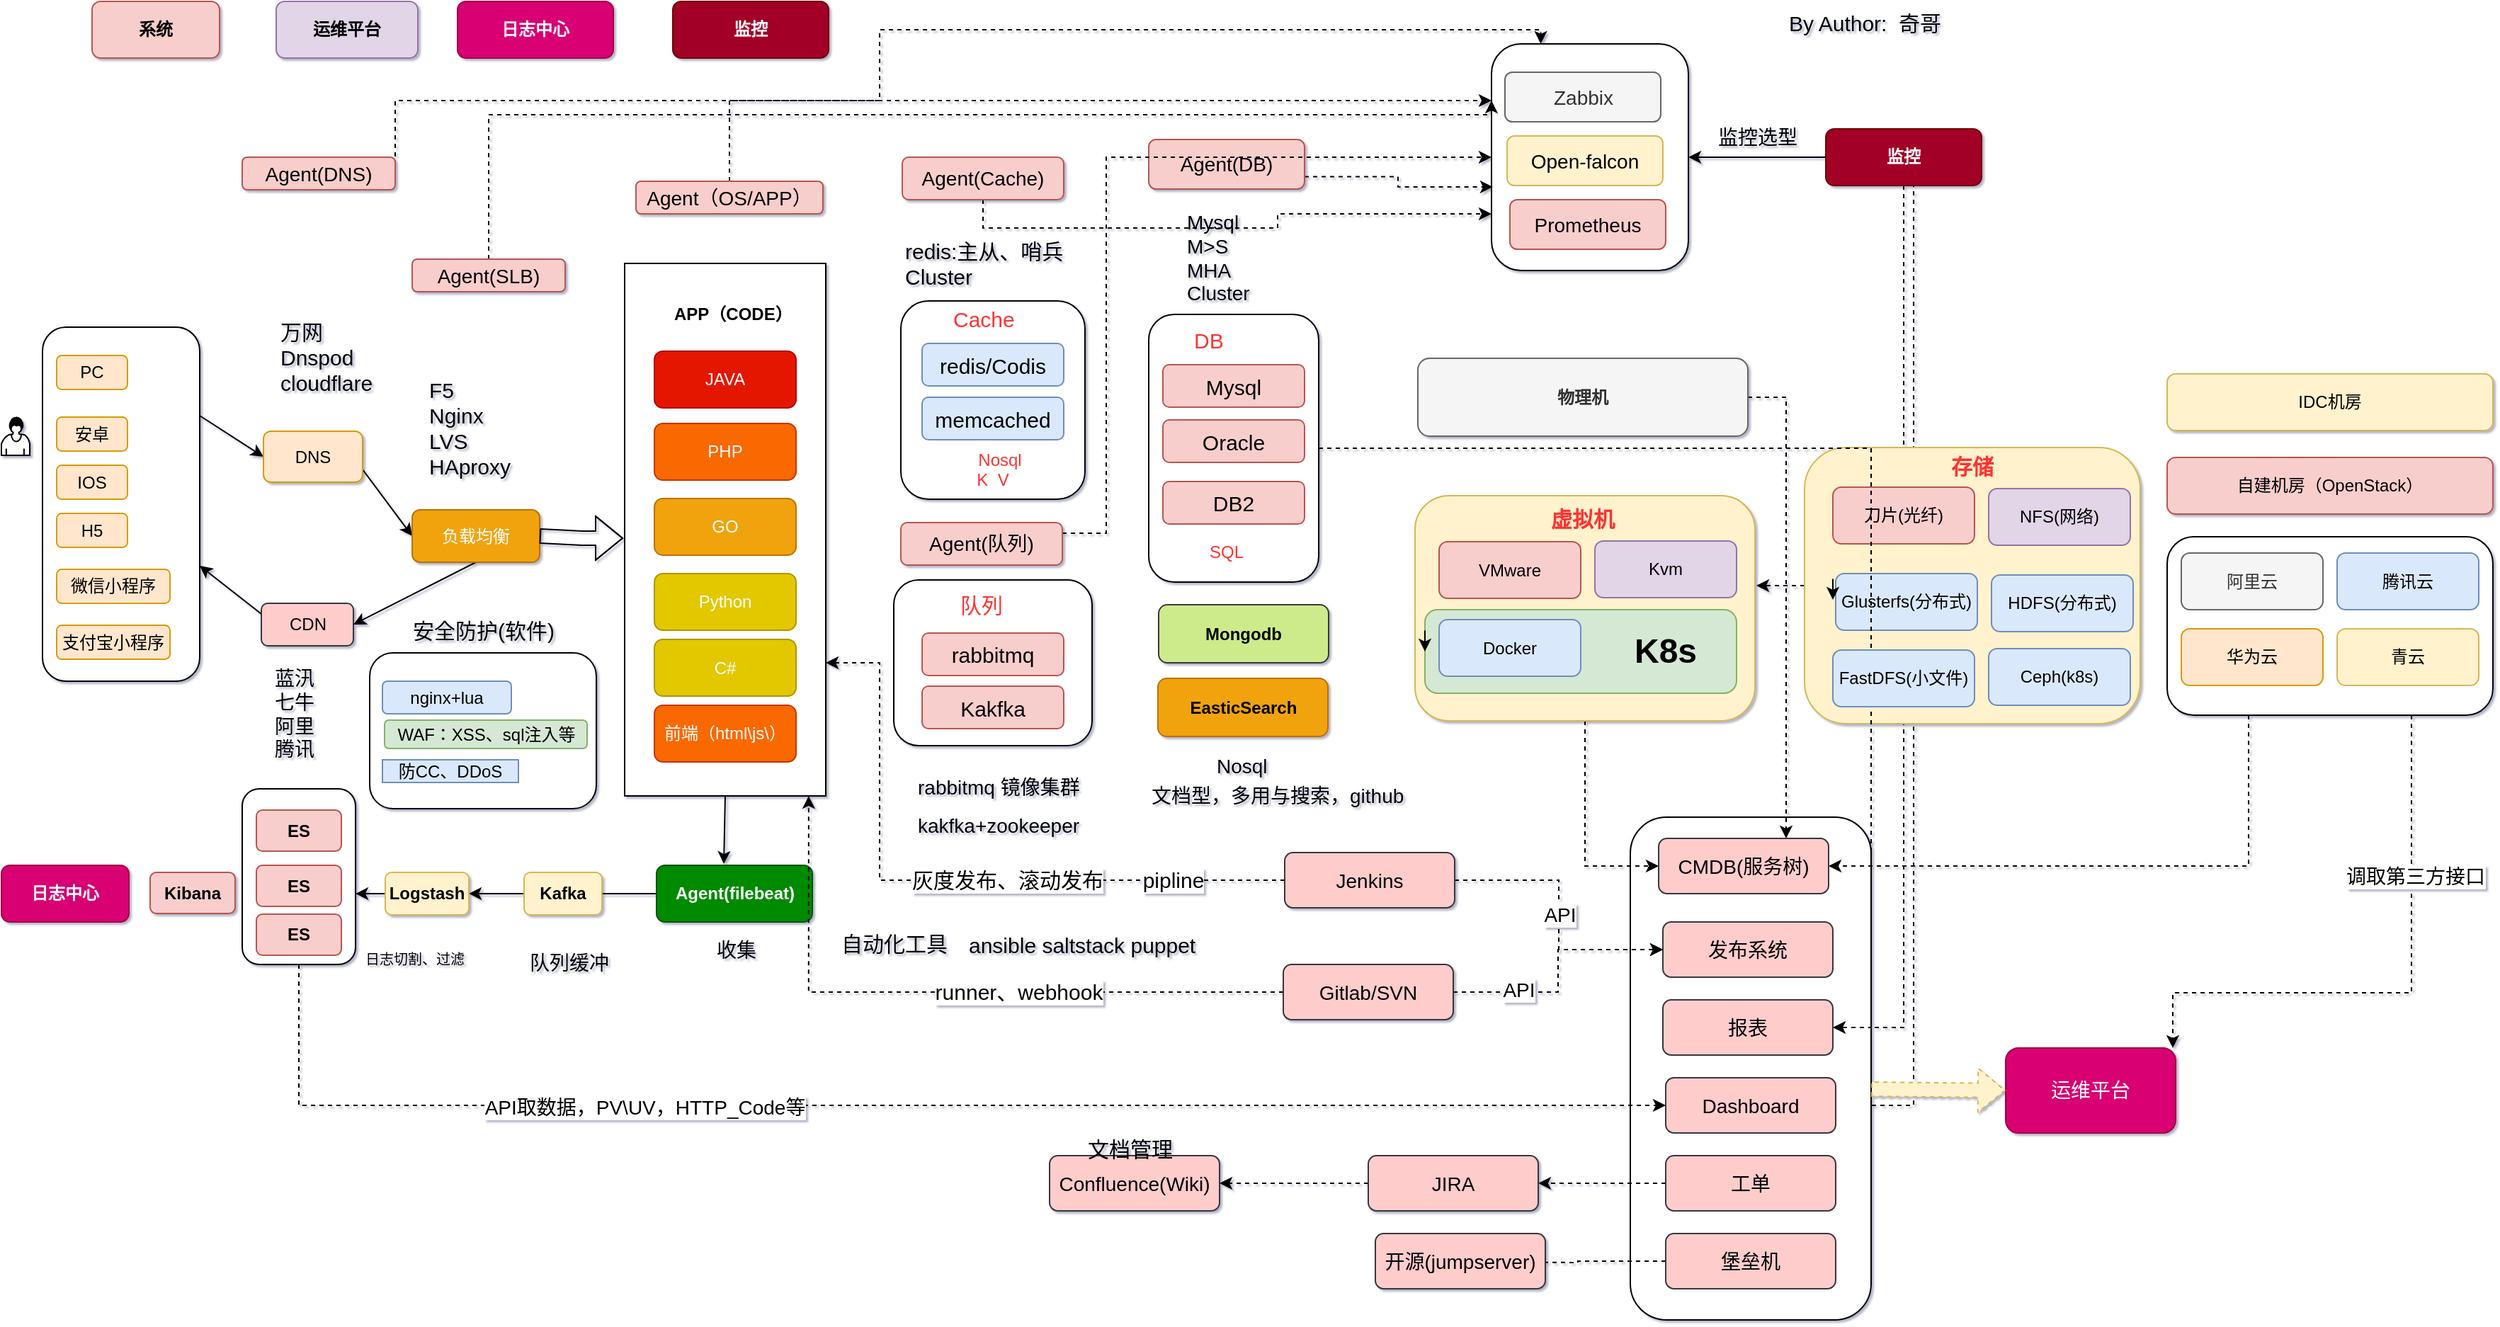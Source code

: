 <mxfile version="11.1.4" type="github"><diagram id="FjkCbxF8kweXwZ7Hy2CF" name="第 1 页"><mxGraphModel dx="1186" dy="743" grid="1" gridSize="10" guides="1" tooltips="1" connect="1" arrows="1" fold="1" page="1" pageScale="1" pageWidth="827" pageHeight="1169" background="#ffffff" math="0" shadow="1"><root><mxCell id="0"/><mxCell id="1" parent="0"/><mxCell id="l8oCPulDeEK5JTXudSEX-27" value="" style="rounded=1;whiteSpace=wrap;html=1;fontSize=15;" vertex="1" parent="1"><mxGeometry x="270" y="480" width="160" height="110" as="geometry"/></mxCell><mxCell id="l8oCPulDeEK5JTXudSEX-3" style="edgeStyle=orthogonalEdgeStyle;rounded=0;orthogonalLoop=1;jettySize=auto;html=1;exitX=1;exitY=0.5;exitDx=0;exitDy=0;entryX=1;entryY=0.5;entryDx=0;entryDy=0;fontSize=15;dashed=1;" edge="1" parent="1" source="Rk0UD3mwPx1XItHt06ZP-143" target="Rk0UD3mwPx1XItHt06ZP-180"><mxGeometry relative="1" as="geometry"><Array as="points"><mxPoint x="1360" y="130"/><mxPoint x="1360" y="800"/></Array></mxGeometry></mxCell><mxCell id="l8oCPulDeEK5JTXudSEX-2" style="edgeStyle=orthogonalEdgeStyle;rounded=0;orthogonalLoop=1;jettySize=auto;html=1;exitX=0.5;exitY=1;exitDx=0;exitDy=0;entryX=1;entryY=0.5;entryDx=0;entryDy=0;fontSize=15;dashed=1;" edge="1" parent="1" source="Rk0UD3mwPx1XItHt06ZP-143" target="Rk0UD3mwPx1XItHt06ZP-179"><mxGeometry relative="1" as="geometry"/></mxCell><mxCell id="l8oCPulDeEK5JTXudSEX-20" style="edgeStyle=orthogonalEdgeStyle;rounded=0;orthogonalLoop=1;jettySize=auto;html=1;exitX=0;exitY=0.5;exitDx=0;exitDy=0;entryX=1.004;entryY=0.396;entryDx=0;entryDy=0;entryPerimeter=0;dashed=1;fontSize=15;" edge="1" parent="1" source="l8oCPulDeEK5JTXudSEX-15" target="Rk0UD3mwPx1XItHt06ZP-36"><mxGeometry relative="1" as="geometry"/></mxCell><mxCell id="l8oCPulDeEK5JTXudSEX-15" value="" style="rounded=1;whiteSpace=wrap;html=1;labelBackgroundColor=none;align=left;fillColor=#fff2cc;strokeColor=#d6b656;" vertex="1" parent="1"><mxGeometry x="1283" y="335" width="237" height="195" as="geometry"/></mxCell><mxCell id="l8oCPulDeEK5JTXudSEX-4" value="" style="rounded=1;whiteSpace=wrap;html=1;fontSize=15;" vertex="1" parent="1"><mxGeometry x="1160" y="596" width="170" height="355" as="geometry"/></mxCell><mxCell id="Rk0UD3mwPx1XItHt06ZP-148" value="" style="rounded=1;whiteSpace=wrap;html=1;" parent="1" vertex="1"><mxGeometry x="1062" y="50" width="139" height="160" as="geometry"/></mxCell><mxCell id="Rk0UD3mwPx1XItHt06ZP-143" value="监控" style="rounded=1;whiteSpace=wrap;html=1;fillColor=#a20025;strokeColor=#6F0000;fontColor=#ffffff;fontStyle=1" parent="1" vertex="1"><mxGeometry x="1298" y="110" width="110" height="40" as="geometry"/></mxCell><mxCell id="Rk0UD3mwPx1XItHt06ZP-184" style="edgeStyle=orthogonalEdgeStyle;rounded=0;orthogonalLoop=1;jettySize=auto;html=1;exitX=0.5;exitY=1;exitDx=0;exitDy=0;entryX=0;entryY=0.5;entryDx=0;entryDy=0;dashed=1;fontSize=14;fontColor=#000000;" parent="1" source="Rk0UD3mwPx1XItHt06ZP-138" target="Rk0UD3mwPx1XItHt06ZP-180" edge="1"><mxGeometry relative="1" as="geometry"/></mxCell><mxCell id="Rk0UD3mwPx1XItHt06ZP-185" value="API取数据，PV\UV，HTTP_Code等" style="text;html=1;resizable=0;points=[];align=center;verticalAlign=middle;labelBackgroundColor=#ffffff;fontSize=14;fontColor=#000000;" parent="Rk0UD3mwPx1XItHt06ZP-184" vertex="1" connectable="0"><mxGeometry x="-0.356" y="-1" relative="1" as="geometry"><mxPoint as="offset"/></mxGeometry></mxCell><mxCell id="Rk0UD3mwPx1XItHt06ZP-138" value="" style="rounded=1;whiteSpace=wrap;html=1;labelBackgroundColor=none;fontSize=24;fontColor=#000000;" parent="1" vertex="1"><mxGeometry x="180" y="576" width="80" height="124" as="geometry"/></mxCell><mxCell id="Rk0UD3mwPx1XItHt06ZP-173" style="edgeStyle=orthogonalEdgeStyle;rounded=0;orthogonalLoop=1;jettySize=auto;html=1;exitX=0.5;exitY=1;exitDx=0;exitDy=0;entryX=0;entryY=0.5;entryDx=0;entryDy=0;dashed=1;fontSize=14;fontColor=#000000;" parent="1" source="Rk0UD3mwPx1XItHt06ZP-36" target="Rk0UD3mwPx1XItHt06ZP-170" edge="1"><mxGeometry relative="1" as="geometry"/></mxCell><mxCell id="Rk0UD3mwPx1XItHt06ZP-36" value="" style="rounded=1;whiteSpace=wrap;html=1;labelBackgroundColor=none;align=left;fillColor=#fff2cc;strokeColor=#d6b656;" parent="1" vertex="1"><mxGeometry x="1008" y="369" width="240" height="159" as="geometry"/></mxCell><mxCell id="Rk0UD3mwPx1XItHt06ZP-34" value="" style="rounded=1;whiteSpace=wrap;html=1;labelBackgroundColor=none;fillColor=#d5e8d4;strokeColor=#82b366;align=center;" parent="1" vertex="1"><mxGeometry x="1015" y="449.5" width="220" height="59" as="geometry"/></mxCell><mxCell id="Rk0UD3mwPx1XItHt06ZP-106" value="" style="rounded=1;whiteSpace=wrap;html=1;labelBackgroundColor=none;fontSize=12;fontColor=#FF3333;" parent="1" vertex="1"><mxGeometry x="820" y="241" width="120" height="189" as="geometry"/></mxCell><mxCell id="Rk0UD3mwPx1XItHt06ZP-99" value="" style="rounded=1;whiteSpace=wrap;html=1;labelBackgroundColor=none;fontSize=15;fontColor=#FF3333;" parent="1" vertex="1"><mxGeometry x="640" y="428.5" width="140" height="117" as="geometry"/></mxCell><mxCell id="Rk0UD3mwPx1XItHt06ZP-98" value="" style="rounded=1;whiteSpace=wrap;html=1;labelBackgroundColor=none;fontSize=15;fontColor=#FF3333;" parent="1" vertex="1"><mxGeometry x="645" y="231.5" width="130" height="140" as="geometry"/></mxCell><mxCell id="Rk0UD3mwPx1XItHt06ZP-67" style="rounded=0;orthogonalLoop=1;jettySize=auto;html=1;exitX=1;exitY=0.25;exitDx=0;exitDy=0;entryX=0;entryY=0.5;entryDx=0;entryDy=0;fontSize=15;fontColor=#FF3333;" parent="1" source="Rk0UD3mwPx1XItHt06ZP-66" target="Rk0UD3mwPx1XItHt06ZP-6" edge="1"><mxGeometry relative="1" as="geometry"/></mxCell><mxCell id="Rk0UD3mwPx1XItHt06ZP-66" value="" style="rounded=1;whiteSpace=wrap;html=1;labelBackgroundColor=none;fontSize=15;fontColor=#FF3333;" parent="1" vertex="1"><mxGeometry x="39" y="250" width="111" height="250" as="geometry"/></mxCell><mxCell id="Rk0UD3mwPx1XItHt06ZP-171" style="edgeStyle=orthogonalEdgeStyle;rounded=0;orthogonalLoop=1;jettySize=auto;html=1;exitX=0.25;exitY=1;exitDx=0;exitDy=0;entryX=1;entryY=0.5;entryDx=0;entryDy=0;dashed=1;fontSize=14;fontColor=#000000;" parent="1" source="Rk0UD3mwPx1XItHt06ZP-64" target="Rk0UD3mwPx1XItHt06ZP-170" edge="1"><mxGeometry relative="1" as="geometry"/></mxCell><mxCell id="Rk0UD3mwPx1XItHt06ZP-198" style="edgeStyle=orthogonalEdgeStyle;rounded=0;orthogonalLoop=1;jettySize=auto;html=1;exitX=0.75;exitY=1;exitDx=0;exitDy=0;dashed=1;fontSize=14;fontColor=#000000;" parent="1" source="Rk0UD3mwPx1XItHt06ZP-64" target="Rk0UD3mwPx1XItHt06ZP-169" edge="1"><mxGeometry relative="1" as="geometry"><Array as="points"><mxPoint x="1543" y="720"/></Array></mxGeometry></mxCell><mxCell id="Rk0UD3mwPx1XItHt06ZP-199" value="调取第三方接口" style="text;html=1;resizable=0;points=[];align=center;verticalAlign=middle;labelBackgroundColor=#ffffff;fontSize=14;fontColor=#000000;" parent="Rk0UD3mwPx1XItHt06ZP-198" vertex="1" connectable="0"><mxGeometry x="-0.438" y="2" relative="1" as="geometry"><mxPoint as="offset"/></mxGeometry></mxCell><mxCell id="Rk0UD3mwPx1XItHt06ZP-64" value="" style="rounded=1;whiteSpace=wrap;html=1;labelBackgroundColor=none;fontSize=15;fontColor=#FF3333;" parent="1" vertex="1"><mxGeometry x="1539" y="398" width="230" height="126" as="geometry"/></mxCell><mxCell id="Rk0UD3mwPx1XItHt06ZP-120" style="edgeStyle=none;rounded=0;orthogonalLoop=1;jettySize=auto;html=1;exitX=0.5;exitY=1;exitDx=0;exitDy=0;entryX=0.432;entryY=-0.025;entryDx=0;entryDy=0;entryPerimeter=0;fontSize=24;fontColor=#000000;" parent="1" source="Rk0UD3mwPx1XItHt06ZP-29" target="Rk0UD3mwPx1XItHt06ZP-119" edge="1"><mxGeometry relative="1" as="geometry"/></mxCell><mxCell id="Rk0UD3mwPx1XItHt06ZP-29" value="" style="rounded=0;whiteSpace=wrap;html=1;labelBackgroundColor=none;labelBorderColor=#000000;" parent="1" vertex="1"><mxGeometry x="450" y="205" width="142" height="376" as="geometry"/></mxCell><mxCell id="Rk0UD3mwPx1XItHt06ZP-1" value="系统" style="rounded=1;whiteSpace=wrap;html=1;fillColor=#f8cecc;strokeColor=#b85450;fontStyle=1" parent="1" vertex="1"><mxGeometry x="74" y="20" width="90" height="40" as="geometry"/></mxCell><mxCell id="Rk0UD3mwPx1XItHt06ZP-2" value="运维平台" style="rounded=1;whiteSpace=wrap;html=1;fillColor=#e1d5e7;strokeColor=#9673a6;fontStyle=1" parent="1" vertex="1"><mxGeometry x="204" y="20" width="100" height="40" as="geometry"/></mxCell><mxCell id="Rk0UD3mwPx1XItHt06ZP-3" value="日志中心" style="rounded=1;whiteSpace=wrap;html=1;fillColor=#d80073;strokeColor=#A50040;fontColor=#ffffff;fontStyle=1" parent="1" vertex="1"><mxGeometry x="332" y="20" width="110" height="40" as="geometry"/></mxCell><mxCell id="Rk0UD3mwPx1XItHt06ZP-4" value="监控" style="rounded=1;whiteSpace=wrap;html=1;fillColor=#a20025;strokeColor=#6F0000;fontColor=#ffffff;fontStyle=1" parent="1" vertex="1"><mxGeometry x="484" y="20" width="110" height="40" as="geometry"/></mxCell><mxCell id="Rk0UD3mwPx1XItHt06ZP-69" style="edgeStyle=none;rounded=0;orthogonalLoop=1;jettySize=auto;html=1;exitX=1;exitY=0.75;exitDx=0;exitDy=0;entryX=0;entryY=0.5;entryDx=0;entryDy=0;fontSize=15;fontColor=#FF3333;" parent="1" source="Rk0UD3mwPx1XItHt06ZP-6" target="Rk0UD3mwPx1XItHt06ZP-16" edge="1"><mxGeometry relative="1" as="geometry"/></mxCell><mxCell id="Rk0UD3mwPx1XItHt06ZP-6" value="DNS" style="rounded=1;whiteSpace=wrap;html=1;fillColor=#ffe6cc;strokeColor=#d79b00;" parent="1" vertex="1"><mxGeometry x="195" y="323.5" width="70" height="36" as="geometry"/></mxCell><mxCell id="Rk0UD3mwPx1XItHt06ZP-7" value="" style="shape=mxgraph.bpmn.user_task;html=1;outlineConnect=0;" parent="1" vertex="1"><mxGeometry x="10" y="313.5" width="20" height="27" as="geometry"/></mxCell><mxCell id="Rk0UD3mwPx1XItHt06ZP-68" style="edgeStyle=none;rounded=0;orthogonalLoop=1;jettySize=auto;html=1;exitX=0;exitY=0.25;exitDx=0;exitDy=0;fontSize=15;fontColor=#FF3333;" parent="1" source="Rk0UD3mwPx1XItHt06ZP-8" target="Rk0UD3mwPx1XItHt06ZP-66" edge="1"><mxGeometry relative="1" as="geometry"/></mxCell><mxCell id="Rk0UD3mwPx1XItHt06ZP-8" value="CDN" style="rounded=1;whiteSpace=wrap;html=1;fillColor=#ffcccc;strokeColor=#36393d;" parent="1" vertex="1"><mxGeometry x="193.5" y="445" width="65" height="30" as="geometry"/></mxCell><mxCell id="Rk0UD3mwPx1XItHt06ZP-70" style="edgeStyle=none;rounded=0;orthogonalLoop=1;jettySize=auto;html=1;exitX=0.5;exitY=1;exitDx=0;exitDy=0;entryX=1;entryY=0.5;entryDx=0;entryDy=0;fontSize=15;fontColor=#FF3333;" parent="1" source="Rk0UD3mwPx1XItHt06ZP-16" target="Rk0UD3mwPx1XItHt06ZP-8" edge="1"><mxGeometry relative="1" as="geometry"/></mxCell><mxCell id="Rk0UD3mwPx1XItHt06ZP-16" value="负载均衡" style="rounded=1;whiteSpace=wrap;html=1;labelBackgroundColor=none;fillColor=#f0a30a;strokeColor=#BD7000;fontColor=#ffffff;" parent="1" vertex="1"><mxGeometry x="300" y="379" width="90" height="37" as="geometry"/></mxCell><mxCell id="Rk0UD3mwPx1XItHt06ZP-17" value="JAVA" style="rounded=1;whiteSpace=wrap;html=1;labelBackgroundColor=none;fillColor=#e51400;strokeColor=#B20000;fontColor=#ffffff;" parent="1" vertex="1"><mxGeometry x="471" y="267" width="100" height="40" as="geometry"/></mxCell><mxCell id="Rk0UD3mwPx1XItHt06ZP-18" value="PHP" style="rounded=1;whiteSpace=wrap;html=1;labelBackgroundColor=none;fillColor=#fa6800;strokeColor=#C73500;fontColor=#ffffff;" parent="1" vertex="1"><mxGeometry x="471" y="318" width="100" height="40" as="geometry"/></mxCell><mxCell id="Rk0UD3mwPx1XItHt06ZP-19" value="Python" style="rounded=1;whiteSpace=wrap;html=1;labelBackgroundColor=none;fillColor=#e3c800;strokeColor=#B09500;fontColor=#ffffff;" parent="1" vertex="1"><mxGeometry x="471" y="424" width="100" height="40" as="geometry"/></mxCell><mxCell id="Rk0UD3mwPx1XItHt06ZP-20" value="GO" style="rounded=1;whiteSpace=wrap;html=1;labelBackgroundColor=none;fillColor=#f0a30a;strokeColor=#BD7000;fontColor=#ffffff;" parent="1" vertex="1"><mxGeometry x="471" y="371" width="100" height="40" as="geometry"/></mxCell><mxCell id="Rk0UD3mwPx1XItHt06ZP-21" value="APP（CODE）" style="text;html=1;resizable=0;points=[];autosize=1;align=left;verticalAlign=top;spacingTop=-4;fontStyle=1" parent="1" vertex="1"><mxGeometry x="482.5" y="231" width="100" height="20" as="geometry"/></mxCell><mxCell id="Rk0UD3mwPx1XItHt06ZP-22" value="IDC机房" style="rounded=1;whiteSpace=wrap;html=1;labelBackgroundColor=none;fillColor=#fff2cc;strokeColor=#d6b656;" parent="1" vertex="1"><mxGeometry x="1539" y="283" width="230" height="40" as="geometry"/></mxCell><mxCell id="Rk0UD3mwPx1XItHt06ZP-26" value="VMware" style="rounded=1;whiteSpace=wrap;html=1;labelBackgroundColor=none;fillColor=#f8cecc;strokeColor=#b85450;" parent="1" vertex="1"><mxGeometry x="1025" y="401.5" width="100" height="40" as="geometry"/></mxCell><mxCell id="Rk0UD3mwPx1XItHt06ZP-27" value="前端（html\js\）" style="rounded=1;whiteSpace=wrap;html=1;labelBackgroundColor=none;fillColor=#fa6800;strokeColor=#C73500;fontColor=#ffffff;" parent="1" vertex="1"><mxGeometry x="471" y="517" width="100" height="40" as="geometry"/></mxCell><mxCell id="Rk0UD3mwPx1XItHt06ZP-32" value="Kvm" style="rounded=1;whiteSpace=wrap;html=1;labelBackgroundColor=none;fillColor=#e1d5e7;strokeColor=#9673a6;" parent="1" vertex="1"><mxGeometry x="1135" y="401" width="100" height="40" as="geometry"/></mxCell><mxCell id="Rk0UD3mwPx1XItHt06ZP-33" value="Docker" style="rounded=1;whiteSpace=wrap;html=1;labelBackgroundColor=none;fillColor=#dae8fc;strokeColor=#6c8ebf;" parent="1" vertex="1"><mxGeometry x="1025" y="456.5" width="100" height="40" as="geometry"/></mxCell><mxCell id="Rk0UD3mwPx1XItHt06ZP-42" value="C#" style="rounded=1;whiteSpace=wrap;html=1;labelBackgroundColor=none;fillColor=#e3c800;strokeColor=#B09500;fontColor=#ffffff;" parent="1" vertex="1"><mxGeometry x="471" y="470.5" width="100" height="40" as="geometry"/></mxCell><mxCell id="Rk0UD3mwPx1XItHt06ZP-43" value="PC" style="rounded=1;whiteSpace=wrap;html=1;fillColor=#ffe6cc;strokeColor=#d79b00;" parent="1" vertex="1"><mxGeometry x="49" y="270" width="50" height="24" as="geometry"/></mxCell><mxCell id="Rk0UD3mwPx1XItHt06ZP-44" value="安卓" style="rounded=1;whiteSpace=wrap;html=1;fillColor=#ffe6cc;strokeColor=#d79b00;" parent="1" vertex="1"><mxGeometry x="49" y="313.5" width="50" height="24" as="geometry"/></mxCell><mxCell id="Rk0UD3mwPx1XItHt06ZP-47" value="IOS" style="rounded=1;whiteSpace=wrap;html=1;fillColor=#ffe6cc;strokeColor=#d79b00;" parent="1" vertex="1"><mxGeometry x="49" y="347.5" width="50" height="24" as="geometry"/></mxCell><mxCell id="Rk0UD3mwPx1XItHt06ZP-48" value="H5" style="rounded=1;whiteSpace=wrap;html=1;fillColor=#ffe6cc;strokeColor=#d79b00;" parent="1" vertex="1"><mxGeometry x="49" y="381.5" width="50" height="24" as="geometry"/></mxCell><mxCell id="Rk0UD3mwPx1XItHt06ZP-49" value="微信小程序" style="rounded=1;whiteSpace=wrap;html=1;fillColor=#ffe6cc;strokeColor=#d79b00;" parent="1" vertex="1"><mxGeometry x="49" y="421" width="80" height="24" as="geometry"/></mxCell><mxCell id="Rk0UD3mwPx1XItHt06ZP-50" value="支付宝小程序" style="rounded=1;whiteSpace=wrap;html=1;fillColor=#ffe6cc;strokeColor=#d79b00;" parent="1" vertex="1"><mxGeometry x="49" y="460.5" width="80" height="24" as="geometry"/></mxCell><mxCell id="Rk0UD3mwPx1XItHt06ZP-53" value="虚拟机" style="text;html=1;strokeColor=none;fillColor=none;align=center;verticalAlign=middle;whiteSpace=wrap;rounded=0;labelBackgroundColor=none;fontSize=15;fontStyle=1;fontColor=#FF3333;" parent="1" vertex="1"><mxGeometry x="1095" y="373" width="63" height="24" as="geometry"/></mxCell><mxCell id="Rk0UD3mwPx1XItHt06ZP-55" value="自建机房（OpenStack）" style="rounded=1;whiteSpace=wrap;html=1;labelBackgroundColor=none;fillColor=#f8cecc;strokeColor=#b85450;" parent="1" vertex="1"><mxGeometry x="1539" y="342" width="230" height="40" as="geometry"/></mxCell><mxCell id="Rk0UD3mwPx1XItHt06ZP-172" style="edgeStyle=orthogonalEdgeStyle;rounded=0;orthogonalLoop=1;jettySize=auto;html=1;exitX=1;exitY=0.5;exitDx=0;exitDy=0;entryX=0.75;entryY=0;entryDx=0;entryDy=0;dashed=1;fontSize=14;fontColor=#000000;" parent="1" source="Rk0UD3mwPx1XItHt06ZP-56" target="Rk0UD3mwPx1XItHt06ZP-170" edge="1"><mxGeometry relative="1" as="geometry"/></mxCell><mxCell id="Rk0UD3mwPx1XItHt06ZP-56" value="&lt;b&gt;物理机&lt;/b&gt;" style="rounded=1;whiteSpace=wrap;html=1;labelBackgroundColor=none;fillColor=#f5f5f5;strokeColor=#666666;fontColor=#333333;" parent="1" vertex="1"><mxGeometry x="1010" y="272" width="233" height="55" as="geometry"/></mxCell><mxCell id="Rk0UD3mwPx1XItHt06ZP-57" value="阿里云" style="rounded=1;whiteSpace=wrap;html=1;labelBackgroundColor=none;fillColor=#f5f5f5;strokeColor=#666666;fontColor=#333333;" parent="1" vertex="1"><mxGeometry x="1549" y="409.5" width="100" height="40" as="geometry"/></mxCell><mxCell id="Rk0UD3mwPx1XItHt06ZP-61" value="华为云" style="rounded=1;whiteSpace=wrap;html=1;labelBackgroundColor=none;fillColor=#ffe6cc;strokeColor=#d79b00;" parent="1" vertex="1"><mxGeometry x="1549" y="463" width="100" height="40" as="geometry"/></mxCell><mxCell id="Rk0UD3mwPx1XItHt06ZP-62" value="腾讯云" style="rounded=1;whiteSpace=wrap;html=1;labelBackgroundColor=none;fillColor=#dae8fc;strokeColor=#6c8ebf;" parent="1" vertex="1"><mxGeometry x="1659" y="409.5" width="100" height="40" as="geometry"/></mxCell><mxCell id="Rk0UD3mwPx1XItHt06ZP-63" value="青云" style="rounded=1;whiteSpace=wrap;html=1;labelBackgroundColor=none;fillColor=#fff2cc;strokeColor=#d6b656;" parent="1" vertex="1"><mxGeometry x="1659" y="463" width="100" height="40" as="geometry"/></mxCell><mxCell id="Rk0UD3mwPx1XItHt06ZP-71" value="" style="shape=flexArrow;endArrow=classic;html=1;fontSize=15;fontColor=#FF3333;exitX=1;exitY=0.5;exitDx=0;exitDy=0;" parent="1" source="Rk0UD3mwPx1XItHt06ZP-16" edge="1"><mxGeometry width="50" height="50" relative="1" as="geometry"><mxPoint x="390" y="420" as="sourcePoint"/><mxPoint x="449" y="399" as="targetPoint"/><Array as="points"><mxPoint x="420" y="399"/></Array></mxGeometry></mxCell><mxCell id="Rk0UD3mwPx1XItHt06ZP-72" value="&lt;font color=&quot;#000000&quot;&gt;redis/Codis&lt;/font&gt;" style="rounded=1;whiteSpace=wrap;html=1;labelBackgroundColor=none;fontSize=15;fillColor=#dae8fc;strokeColor=#6c8ebf;" parent="1" vertex="1"><mxGeometry x="660" y="261.5" width="100" height="30" as="geometry"/></mxCell><mxCell id="Rk0UD3mwPx1XItHt06ZP-74" value="&lt;font color=&quot;#000000&quot;&gt;memcached&lt;br&gt;&lt;/font&gt;" style="rounded=1;whiteSpace=wrap;html=1;labelBackgroundColor=none;fontSize=15;fillColor=#dae8fc;strokeColor=#6c8ebf;" parent="1" vertex="1"><mxGeometry x="660" y="299.5" width="100" height="30" as="geometry"/></mxCell><mxCell id="Rk0UD3mwPx1XItHt06ZP-75" value="&lt;font color=&quot;#000000&quot;&gt;rabbitmq&lt;/font&gt;" style="rounded=1;whiteSpace=wrap;html=1;labelBackgroundColor=none;fontSize=15;fillColor=#f8cecc;strokeColor=#b85450;" parent="1" vertex="1"><mxGeometry x="660" y="466" width="100" height="30" as="geometry"/></mxCell><mxCell id="Rk0UD3mwPx1XItHt06ZP-77" value="Cache" style="text;html=1;resizable=0;points=[];autosize=1;align=left;verticalAlign=top;spacingTop=-4;fontSize=15;fontColor=#FF3333;" parent="1" vertex="1"><mxGeometry x="680" y="232.5" width="60" height="20" as="geometry"/></mxCell><mxCell id="Rk0UD3mwPx1XItHt06ZP-78" value="队列" style="text;html=1;resizable=0;points=[];autosize=1;align=left;verticalAlign=top;spacingTop=-4;fontSize=15;fontColor=#FF3333;" parent="1" vertex="1"><mxGeometry x="685" y="434.5" width="50" height="20" as="geometry"/></mxCell><mxCell id="Rk0UD3mwPx1XItHt06ZP-81" value="&lt;font color=&quot;#000000&quot;&gt;Kakfka&lt;/font&gt;" style="rounded=1;whiteSpace=wrap;html=1;labelBackgroundColor=none;fontSize=15;fillColor=#f8cecc;strokeColor=#b85450;" parent="1" vertex="1"><mxGeometry x="660" y="503.5" width="100" height="30" as="geometry"/></mxCell><mxCell id="Rk0UD3mwPx1XItHt06ZP-86" value="Mysql" style="rounded=1;whiteSpace=wrap;html=1;labelBackgroundColor=none;fontSize=15;fillColor=#f8cecc;strokeColor=#b85450;" parent="1" vertex="1"><mxGeometry x="830" y="276.5" width="100" height="30" as="geometry"/></mxCell><mxCell id="Rk0UD3mwPx1XItHt06ZP-87" value="&lt;font color=&quot;#000000&quot;&gt;万网&lt;br&gt;Dnspod&lt;br&gt;cloudflare&lt;br&gt;&lt;/font&gt;" style="text;html=1;resizable=0;points=[];autosize=1;align=left;verticalAlign=top;spacingTop=-4;fontSize=15;fontColor=#FF3333;" parent="1" vertex="1"><mxGeometry x="205" y="241.5" width="80" height="60" as="geometry"/></mxCell><mxCell id="Rk0UD3mwPx1XItHt06ZP-88" value="&lt;font color=&quot;#000000&quot; style=&quot;font-size: 14px;&quot;&gt;蓝汛&lt;br style=&quot;font-size: 14px;&quot;&gt;七牛&lt;br style=&quot;font-size: 14px;&quot;&gt;阿里&lt;br style=&quot;font-size: 14px;&quot;&gt;腾讯&lt;br style=&quot;font-size: 14px;&quot;&gt;&lt;/font&gt;" style="text;html=1;resizable=0;points=[];autosize=1;align=left;verticalAlign=top;spacingTop=-4;fontSize=14;fontColor=#FF3333;" parent="1" vertex="1"><mxGeometry x="201" y="487" width="50" height="70" as="geometry"/></mxCell><mxCell id="Rk0UD3mwPx1XItHt06ZP-89" value="&lt;font color=&quot;#000000&quot;&gt;F5&lt;br&gt;Nginx&lt;br&gt;LVS&lt;br&gt;HAproxy&lt;br&gt;&lt;/font&gt;" style="text;html=1;resizable=0;points=[];autosize=1;align=left;verticalAlign=top;spacingTop=-4;fontSize=15;fontColor=#FF3333;" parent="1" vertex="1"><mxGeometry x="310" y="283" width="70" height="70" as="geometry"/></mxCell><mxCell id="Rk0UD3mwPx1XItHt06ZP-97" value="&lt;font color=&quot;#000000&quot;&gt;redis:主从、哨兵&lt;br&gt;Cluster&lt;br&gt;&lt;/font&gt;" style="text;html=1;resizable=0;points=[];autosize=1;align=left;verticalAlign=top;spacingTop=-4;fontSize=15;fontColor=#FF3333;" parent="1" vertex="1"><mxGeometry x="646" y="185" width="130" height="40" as="geometry"/></mxCell><mxCell id="Rk0UD3mwPx1XItHt06ZP-100" value="Oracle" style="rounded=1;whiteSpace=wrap;html=1;labelBackgroundColor=none;fontSize=15;fillColor=#f8cecc;strokeColor=#b85450;" parent="1" vertex="1"><mxGeometry x="830" y="315.5" width="100" height="30" as="geometry"/></mxCell><mxCell id="Rk0UD3mwPx1XItHt06ZP-101" value="DB2" style="rounded=1;whiteSpace=wrap;html=1;labelBackgroundColor=none;fontSize=15;fillColor=#f8cecc;strokeColor=#b85450;" parent="1" vertex="1"><mxGeometry x="830" y="359" width="100" height="30" as="geometry"/></mxCell><mxCell id="Rk0UD3mwPx1XItHt06ZP-103" value="Nosql" style="text;html=1;strokeColor=none;fillColor=none;align=center;verticalAlign=middle;whiteSpace=wrap;rounded=0;labelBackgroundColor=none;fontSize=12;fontColor=#FF3333;" parent="1" vertex="1"><mxGeometry x="670" y="338" width="90" height="12" as="geometry"/></mxCell><mxCell id="Rk0UD3mwPx1XItHt06ZP-105" value="K&amp;nbsp; V" style="text;html=1;strokeColor=none;fillColor=none;align=center;verticalAlign=middle;whiteSpace=wrap;rounded=0;labelBackgroundColor=none;fontSize=12;fontColor=#FF3333;" parent="1" vertex="1"><mxGeometry x="665" y="352" width="90" height="12" as="geometry"/></mxCell><mxCell id="Rk0UD3mwPx1XItHt06ZP-107" value="DB" style="text;html=1;resizable=0;points=[];autosize=1;align=left;verticalAlign=top;spacingTop=-4;fontSize=15;fontColor=#FF3333;" parent="1" vertex="1"><mxGeometry x="850" y="247.5" width="40" height="20" as="geometry"/></mxCell><mxCell id="Rk0UD3mwPx1XItHt06ZP-108" value="SQL" style="text;html=1;strokeColor=none;fillColor=none;align=center;verticalAlign=middle;whiteSpace=wrap;rounded=0;labelBackgroundColor=none;fontSize=12;fontColor=#FF3333;" parent="1" vertex="1"><mxGeometry x="830" y="402.5" width="90" height="12" as="geometry"/></mxCell><mxCell id="Rk0UD3mwPx1XItHt06ZP-109" value="&lt;font color=&quot;#000000&quot;&gt;EasticSearch&lt;/font&gt;" style="rounded=1;whiteSpace=wrap;html=1;labelBackgroundColor=none;fontSize=12;fontColor=#ffffff;fontStyle=1;fillColor=#f0a30a;strokeColor=#BD7000;" parent="1" vertex="1"><mxGeometry x="826.5" y="498" width="120" height="41" as="geometry"/></mxCell><mxCell id="Rk0UD3mwPx1XItHt06ZP-110" value="rabbitmq 镜像集群" style="text;html=1;resizable=0;points=[];autosize=1;align=left;verticalAlign=top;spacingTop=-4;fontSize=14;fontColor=#000000;" parent="1" vertex="1"><mxGeometry x="655" y="564" width="110" height="20" as="geometry"/></mxCell><mxCell id="Rk0UD3mwPx1XItHt06ZP-111" value="kakfka+zookeeper" style="text;html=1;resizable=0;points=[];autosize=1;align=left;verticalAlign=top;spacingTop=-4;fontSize=14;fontColor=#000000;" parent="1" vertex="1"><mxGeometry x="655" y="591" width="110" height="20" as="geometry"/></mxCell><mxCell id="Rk0UD3mwPx1XItHt06ZP-112" value="Nosql" style="text;html=1;resizable=0;points=[];autosize=1;align=left;verticalAlign=top;spacingTop=-4;fontSize=14;fontColor=#000000;" parent="1" vertex="1"><mxGeometry x="866" y="549" width="50" height="20" as="geometry"/></mxCell><mxCell id="Rk0UD3mwPx1XItHt06ZP-113" value="文档型，多用与搜索，github" style="text;html=1;resizable=0;points=[];autosize=1;align=left;verticalAlign=top;spacingTop=-4;fontSize=14;fontColor=#000000;" parent="1" vertex="1"><mxGeometry x="820" y="570" width="190" height="20" as="geometry"/></mxCell><mxCell id="Rk0UD3mwPx1XItHt06ZP-114" style="edgeStyle=none;rounded=0;orthogonalLoop=1;jettySize=auto;html=1;exitX=0;exitY=0.25;exitDx=0;exitDy=0;entryX=0;entryY=0.5;entryDx=0;entryDy=0;fontSize=14;fontColor=#000000;" parent="1" source="Rk0UD3mwPx1XItHt06ZP-34" target="Rk0UD3mwPx1XItHt06ZP-34" edge="1"><mxGeometry relative="1" as="geometry"/></mxCell><mxCell id="Rk0UD3mwPx1XItHt06ZP-115" value="K8s" style="text;html=1;align=center;verticalAlign=middle;whiteSpace=wrap;rounded=0;labelBackgroundColor=none;fontSize=24;fontStyle=1;" parent="1" vertex="1"><mxGeometry x="1165" y="469" width="40" height="20" as="geometry"/></mxCell><mxCell id="Rk0UD3mwPx1XItHt06ZP-117" value="日志中心" style="rounded=1;whiteSpace=wrap;html=1;fillColor=#d80073;strokeColor=#A50040;fontColor=#ffffff;fontStyle=1" parent="1" vertex="1"><mxGeometry x="10" y="630" width="90" height="40" as="geometry"/></mxCell><mxCell id="Rk0UD3mwPx1XItHt06ZP-124" style="edgeStyle=none;rounded=0;orthogonalLoop=1;jettySize=auto;html=1;exitX=0;exitY=0.5;exitDx=0;exitDy=0;entryX=1;entryY=0.5;entryDx=0;entryDy=0;fontSize=24;fontColor=#000000;" parent="1" source="Rk0UD3mwPx1XItHt06ZP-119" target="Rk0UD3mwPx1XItHt06ZP-122" edge="1"><mxGeometry relative="1" as="geometry"/></mxCell><mxCell id="Rk0UD3mwPx1XItHt06ZP-119" value="Agent(filebeat)" style="rounded=1;whiteSpace=wrap;html=1;fillColor=#008a00;strokeColor=#005700;fontColor=#ffffff;fontStyle=1" parent="1" vertex="1"><mxGeometry x="472.5" y="630" width="110" height="40" as="geometry"/></mxCell><mxCell id="Rk0UD3mwPx1XItHt06ZP-139" style="edgeStyle=none;rounded=0;orthogonalLoop=1;jettySize=auto;html=1;exitX=0;exitY=0.5;exitDx=0;exitDy=0;entryX=1;entryY=0.597;entryDx=0;entryDy=0;entryPerimeter=0;fontSize=24;fontColor=#000000;" parent="1" source="Rk0UD3mwPx1XItHt06ZP-122" target="Rk0UD3mwPx1XItHt06ZP-138" edge="1"><mxGeometry relative="1" as="geometry"/></mxCell><mxCell id="Rk0UD3mwPx1XItHt06ZP-122" value="Logstash" style="rounded=1;whiteSpace=wrap;html=1;fillColor=#fff2cc;strokeColor=#d6b656;fontStyle=1" parent="1" vertex="1"><mxGeometry x="281" y="635" width="59" height="30" as="geometry"/></mxCell><mxCell id="Rk0UD3mwPx1XItHt06ZP-125" style="edgeStyle=none;rounded=0;orthogonalLoop=1;jettySize=auto;html=1;exitX=0;exitY=0.5;exitDx=0;exitDy=0;fontSize=24;fontColor=#000000;" parent="1" source="Rk0UD3mwPx1XItHt06ZP-122" target="Rk0UD3mwPx1XItHt06ZP-122" edge="1"><mxGeometry relative="1" as="geometry"/></mxCell><mxCell id="Rk0UD3mwPx1XItHt06ZP-126" value="&lt;font size=&quot;1&quot;&gt;日志切割、过滤&lt;/font&gt;" style="text;html=1;resizable=0;points=[];autosize=1;align=left;verticalAlign=top;spacingTop=-4;fontSize=24;fontColor=#000000;" parent="1" vertex="1"><mxGeometry x="265" y="675" width="100" height="30" as="geometry"/></mxCell><mxCell id="Rk0UD3mwPx1XItHt06ZP-127" value="&lt;span style=&quot;font-size: 14px&quot;&gt;收集&lt;/span&gt;" style="text;html=1;resizable=0;points=[];autosize=1;align=left;verticalAlign=top;spacingTop=-4;fontSize=24;fontColor=#000000;" parent="1" vertex="1"><mxGeometry x="512.5" y="670" width="40" height="30" as="geometry"/></mxCell><mxCell id="Rk0UD3mwPx1XItHt06ZP-128" value="Kafka" style="rounded=1;whiteSpace=wrap;html=1;fillColor=#fff2cc;strokeColor=#d6b656;fontStyle=1" parent="1" vertex="1"><mxGeometry x="379" y="635" width="55" height="30" as="geometry"/></mxCell><mxCell id="Rk0UD3mwPx1XItHt06ZP-131" value="&lt;font style=&quot;font-size: 14px&quot;&gt;队列缓冲&lt;/font&gt;" style="text;html=1;resizable=0;points=[];autosize=1;align=left;verticalAlign=top;spacingTop=-4;fontSize=24;fontColor=#000000;" parent="1" vertex="1"><mxGeometry x="380.5" y="679" width="70" height="30" as="geometry"/></mxCell><mxCell id="Rk0UD3mwPx1XItHt06ZP-132" value="ES" style="rounded=1;whiteSpace=wrap;html=1;fillColor=#f8cecc;strokeColor=#b85450;fontStyle=1" parent="1" vertex="1"><mxGeometry x="190" y="591" width="60" height="29" as="geometry"/></mxCell><mxCell id="Rk0UD3mwPx1XItHt06ZP-135" value="ES" style="rounded=1;whiteSpace=wrap;html=1;fillColor=#f8cecc;strokeColor=#b85450;fontStyle=1" parent="1" vertex="1"><mxGeometry x="190" y="630" width="60" height="29" as="geometry"/></mxCell><mxCell id="Rk0UD3mwPx1XItHt06ZP-136" value="ES" style="rounded=1;whiteSpace=wrap;html=1;fillColor=#f8cecc;strokeColor=#b85450;fontStyle=1" parent="1" vertex="1"><mxGeometry x="190" y="664.5" width="60" height="29" as="geometry"/></mxCell><mxCell id="Rk0UD3mwPx1XItHt06ZP-141" value="Kibana" style="rounded=1;whiteSpace=wrap;html=1;fillColor=#f8cecc;strokeColor=#b85450;fontStyle=1" parent="1" vertex="1"><mxGeometry x="115" y="635" width="60" height="29" as="geometry"/></mxCell><mxCell id="Rk0UD3mwPx1XItHt06ZP-142" value="Mysql&lt;br&gt;M&amp;gt;S&lt;br&gt;MHA&lt;br&gt;Cluster" style="text;html=1;resizable=0;points=[];autosize=1;align=left;verticalAlign=top;spacingTop=-4;fontSize=14;fontColor=#000000;" parent="1" vertex="1"><mxGeometry x="845" y="165" width="60" height="70" as="geometry"/></mxCell><mxCell id="Rk0UD3mwPx1XItHt06ZP-147" style="edgeStyle=none;rounded=0;orthogonalLoop=1;jettySize=auto;html=1;fontSize=14;fontColor=#000000;" parent="1" source="Rk0UD3mwPx1XItHt06ZP-143" target="Rk0UD3mwPx1XItHt06ZP-148" edge="1"><mxGeometry relative="1" as="geometry"><mxPoint x="1200" y="140" as="targetPoint"/></mxGeometry></mxCell><mxCell id="Rk0UD3mwPx1XItHt06ZP-144" value="Zabbix" style="rounded=1;whiteSpace=wrap;html=1;labelBackgroundColor=none;fontSize=14;fontColor=#333333;fillColor=#f5f5f5;strokeColor=#666666;" parent="1" vertex="1"><mxGeometry x="1071.5" y="70" width="110" height="35" as="geometry"/></mxCell><mxCell id="Rk0UD3mwPx1XItHt06ZP-145" value="Open-falcon" style="rounded=1;whiteSpace=wrap;html=1;labelBackgroundColor=none;fontSize=14;fillColor=#fff2cc;strokeColor=#d6b656;" parent="1" vertex="1"><mxGeometry x="1073" y="115" width="110" height="35" as="geometry"/></mxCell><mxCell id="Rk0UD3mwPx1XItHt06ZP-146" value="Prometheus" style="rounded=1;whiteSpace=wrap;html=1;labelBackgroundColor=none;fontSize=14;fillColor=#f8cecc;strokeColor=#b85450;" parent="1" vertex="1"><mxGeometry x="1075" y="160" width="110" height="35" as="geometry"/></mxCell><mxCell id="Rk0UD3mwPx1XItHt06ZP-149" value="监控选型" style="text;html=1;resizable=0;points=[];autosize=1;align=left;verticalAlign=top;spacingTop=-4;fontSize=14;fontColor=#000000;" parent="1" vertex="1"><mxGeometry x="1220" y="105" width="70" height="20" as="geometry"/></mxCell><mxCell id="Rk0UD3mwPx1XItHt06ZP-162" style="edgeStyle=orthogonalEdgeStyle;rounded=0;orthogonalLoop=1;jettySize=auto;html=1;exitX=1;exitY=0.5;exitDx=0;exitDy=0;entryX=0.25;entryY=0;entryDx=0;entryDy=0;dashed=1;fontSize=14;fontColor=#000000;" parent="1" source="Rk0UD3mwPx1XItHt06ZP-155" target="Rk0UD3mwPx1XItHt06ZP-148" edge="1"><mxGeometry relative="1" as="geometry"><Array as="points"><mxPoint x="288" y="90"/><mxPoint x="630" y="90"/><mxPoint x="630" y="40"/><mxPoint x="1097" y="40"/></Array></mxGeometry></mxCell><mxCell id="Rk0UD3mwPx1XItHt06ZP-155" value="Agent(DNS)" style="rounded=1;whiteSpace=wrap;html=1;labelBackgroundColor=none;fontSize=14;fillColor=#f8cecc;strokeColor=#b85450;" parent="1" vertex="1"><mxGeometry x="180" y="130" width="108" height="23" as="geometry"/></mxCell><mxCell id="Rk0UD3mwPx1XItHt06ZP-164" style="edgeStyle=orthogonalEdgeStyle;rounded=0;orthogonalLoop=1;jettySize=auto;html=1;exitX=0.5;exitY=0;exitDx=0;exitDy=0;entryX=0;entryY=0.25;entryDx=0;entryDy=0;dashed=1;fontSize=14;fontColor=#000000;" parent="1" source="Rk0UD3mwPx1XItHt06ZP-156" target="Rk0UD3mwPx1XItHt06ZP-148" edge="1"><mxGeometry relative="1" as="geometry"/></mxCell><mxCell id="Rk0UD3mwPx1XItHt06ZP-156" value="Agent（OS/APP）" style="rounded=1;whiteSpace=wrap;html=1;labelBackgroundColor=none;fontSize=14;fillColor=#f8cecc;strokeColor=#b85450;" parent="1" vertex="1"><mxGeometry x="458" y="147" width="132" height="23" as="geometry"/></mxCell><mxCell id="Rk0UD3mwPx1XItHt06ZP-165" style="edgeStyle=orthogonalEdgeStyle;rounded=0;orthogonalLoop=1;jettySize=auto;html=1;exitX=0.5;exitY=1;exitDx=0;exitDy=0;entryX=0;entryY=0.75;entryDx=0;entryDy=0;dashed=1;fontSize=14;fontColor=#000000;" parent="1" source="Rk0UD3mwPx1XItHt06ZP-157" target="Rk0UD3mwPx1XItHt06ZP-148" edge="1"><mxGeometry relative="1" as="geometry"/></mxCell><mxCell id="Rk0UD3mwPx1XItHt06ZP-157" value="Agent(Cache)" style="rounded=1;whiteSpace=wrap;html=1;labelBackgroundColor=none;fontSize=14;fillColor=#f8cecc;strokeColor=#b85450;" parent="1" vertex="1"><mxGeometry x="646" y="130" width="114" height="30" as="geometry"/></mxCell><mxCell id="Rk0UD3mwPx1XItHt06ZP-167" style="edgeStyle=orthogonalEdgeStyle;rounded=0;orthogonalLoop=1;jettySize=auto;html=1;exitX=1;exitY=0.75;exitDx=0;exitDy=0;entryX=0.007;entryY=0.631;entryDx=0;entryDy=0;entryPerimeter=0;dashed=1;fontSize=14;fontColor=#000000;" parent="1" source="Rk0UD3mwPx1XItHt06ZP-158" target="Rk0UD3mwPx1XItHt06ZP-148" edge="1"><mxGeometry relative="1" as="geometry"/></mxCell><mxCell id="Rk0UD3mwPx1XItHt06ZP-158" value="Agent(DB)" style="rounded=1;whiteSpace=wrap;html=1;labelBackgroundColor=none;fontSize=14;fillColor=#f8cecc;strokeColor=#b85450;" parent="1" vertex="1"><mxGeometry x="820" y="117.5" width="110" height="35" as="geometry"/></mxCell><mxCell id="Rk0UD3mwPx1XItHt06ZP-163" style="edgeStyle=orthogonalEdgeStyle;rounded=0;orthogonalLoop=1;jettySize=auto;html=1;exitX=0.5;exitY=0;exitDx=0;exitDy=0;entryX=0;entryY=0.25;entryDx=0;entryDy=0;dashed=1;fontSize=14;fontColor=#000000;" parent="1" source="Rk0UD3mwPx1XItHt06ZP-159" target="Rk0UD3mwPx1XItHt06ZP-148" edge="1"><mxGeometry relative="1" as="geometry"><Array as="points"><mxPoint x="354" y="100"/><mxPoint x="1062" y="100"/></Array></mxGeometry></mxCell><mxCell id="Rk0UD3mwPx1XItHt06ZP-159" value="Agent(SLB)" style="rounded=1;whiteSpace=wrap;html=1;labelBackgroundColor=none;fontSize=14;fillColor=#f8cecc;strokeColor=#b85450;" parent="1" vertex="1"><mxGeometry x="300" y="202" width="108" height="23" as="geometry"/></mxCell><mxCell id="Rk0UD3mwPx1XItHt06ZP-166" style="edgeStyle=orthogonalEdgeStyle;rounded=0;orthogonalLoop=1;jettySize=auto;html=1;exitX=1;exitY=0.25;exitDx=0;exitDy=0;entryX=0;entryY=0.5;entryDx=0;entryDy=0;dashed=1;fontSize=14;fontColor=#000000;" parent="1" source="Rk0UD3mwPx1XItHt06ZP-160" target="Rk0UD3mwPx1XItHt06ZP-148" edge="1"><mxGeometry relative="1" as="geometry"><Array as="points"><mxPoint x="790" y="396"/><mxPoint x="790" y="130"/></Array></mxGeometry></mxCell><mxCell id="Rk0UD3mwPx1XItHt06ZP-160" value="Agent(队列)" style="rounded=1;whiteSpace=wrap;html=1;labelBackgroundColor=none;fontSize=14;fillColor=#f8cecc;strokeColor=#b85450;" parent="1" vertex="1"><mxGeometry x="645" y="388" width="114" height="30" as="geometry"/></mxCell><mxCell id="Rk0UD3mwPx1XItHt06ZP-168" value="Mongodb" style="rounded=1;whiteSpace=wrap;html=1;labelBackgroundColor=none;fontSize=12;fontStyle=1;fillColor=#cdeb8b;strokeColor=#36393d;" parent="1" vertex="1"><mxGeometry x="827" y="446" width="120" height="41" as="geometry"/></mxCell><mxCell id="Rk0UD3mwPx1XItHt06ZP-169" value="运维平台" style="rounded=1;whiteSpace=wrap;html=1;labelBackgroundColor=none;fontSize=14;fontColor=#ffffff;fillColor=#d80073;strokeColor=#A50040;" parent="1" vertex="1"><mxGeometry x="1425" y="759" width="120" height="60" as="geometry"/></mxCell><mxCell id="Rk0UD3mwPx1XItHt06ZP-170" value="CMDB(服务树)" style="rounded=1;whiteSpace=wrap;html=1;labelBackgroundColor=none;fontSize=14;fillColor=#ffcccc;strokeColor=#36393d;" parent="1" vertex="1"><mxGeometry x="1180" y="611" width="120" height="39" as="geometry"/></mxCell><mxCell id="Rk0UD3mwPx1XItHt06ZP-175" value="发布系统" style="rounded=1;whiteSpace=wrap;html=1;labelBackgroundColor=none;fontSize=14;fillColor=#ffcccc;strokeColor=#36393d;" parent="1" vertex="1"><mxGeometry x="1183" y="670" width="120" height="39" as="geometry"/></mxCell><mxCell id="Rk0UD3mwPx1XItHt06ZP-187" value="API" style="edgeStyle=orthogonalEdgeStyle;rounded=0;orthogonalLoop=1;jettySize=auto;html=1;exitX=1;exitY=0.5;exitDx=0;exitDy=0;entryX=0;entryY=0.5;entryDx=0;entryDy=0;dashed=1;fontSize=14;fontColor=#000000;" parent="1" source="Rk0UD3mwPx1XItHt06ZP-178" target="Rk0UD3mwPx1XItHt06ZP-175" edge="1"><mxGeometry relative="1" as="geometry"/></mxCell><mxCell id="Rk0UD3mwPx1XItHt06ZP-192" style="edgeStyle=orthogonalEdgeStyle;rounded=0;orthogonalLoop=1;jettySize=auto;html=1;exitX=0;exitY=0.5;exitDx=0;exitDy=0;entryX=1;entryY=0.75;entryDx=0;entryDy=0;dashed=1;fontSize=14;fontColor=#000000;" parent="1" source="Rk0UD3mwPx1XItHt06ZP-178" target="Rk0UD3mwPx1XItHt06ZP-29" edge="1"><mxGeometry relative="1" as="geometry"><Array as="points"><mxPoint x="630" y="641"/><mxPoint x="630" y="487"/></Array></mxGeometry></mxCell><mxCell id="l8oCPulDeEK5JTXudSEX-30" value="灰度发布、滚动发布" style="text;html=1;resizable=0;points=[];align=center;verticalAlign=middle;labelBackgroundColor=#ffffff;fontSize=15;" vertex="1" connectable="0" parent="Rk0UD3mwPx1XItHt06ZP-192"><mxGeometry x="-0.406" y="1" relative="1" as="geometry"><mxPoint x="-54" y="-1.5" as="offset"/></mxGeometry></mxCell><mxCell id="l8oCPulDeEK5JTXudSEX-33" value="pipline" style="text;html=1;resizable=0;points=[];align=center;verticalAlign=middle;labelBackgroundColor=#ffffff;fontSize=15;" vertex="1" connectable="0" parent="Rk0UD3mwPx1XItHt06ZP-192"><mxGeometry x="-0.669" y="-1" relative="1" as="geometry"><mxPoint as="offset"/></mxGeometry></mxCell><mxCell id="Rk0UD3mwPx1XItHt06ZP-178" value="Jenkins" style="rounded=1;whiteSpace=wrap;html=1;labelBackgroundColor=none;fontSize=14;fillColor=#ffcccc;strokeColor=#36393d;" parent="1" vertex="1"><mxGeometry x="916" y="621" width="120" height="39" as="geometry"/></mxCell><mxCell id="Rk0UD3mwPx1XItHt06ZP-179" value="报表" style="rounded=1;whiteSpace=wrap;html=1;labelBackgroundColor=none;fontSize=14;fillColor=#ffcccc;strokeColor=#36393d;" parent="1" vertex="1"><mxGeometry x="1183" y="725" width="120" height="39" as="geometry"/></mxCell><mxCell id="Rk0UD3mwPx1XItHt06ZP-180" value="Dashboard" style="rounded=1;whiteSpace=wrap;html=1;labelBackgroundColor=none;fontSize=14;fillColor=#ffcccc;strokeColor=#36393d;" parent="1" vertex="1"><mxGeometry x="1185" y="780" width="120" height="39" as="geometry"/></mxCell><mxCell id="l8oCPulDeEK5JTXudSEX-42" style="edgeStyle=orthogonalEdgeStyle;rounded=0;orthogonalLoop=1;jettySize=auto;html=1;exitX=0;exitY=0.5;exitDx=0;exitDy=0;entryX=1;entryY=0.5;entryDx=0;entryDy=0;dashed=1;fontSize=15;" edge="1" parent="1" source="Rk0UD3mwPx1XItHt06ZP-182" target="l8oCPulDeEK5JTXudSEX-39"><mxGeometry relative="1" as="geometry"/></mxCell><mxCell id="Rk0UD3mwPx1XItHt06ZP-182" value="工单" style="rounded=1;whiteSpace=wrap;html=1;labelBackgroundColor=none;fontSize=14;fillColor=#ffcccc;strokeColor=#36393d;" parent="1" vertex="1"><mxGeometry x="1185" y="835" width="120" height="39" as="geometry"/></mxCell><mxCell id="Rk0UD3mwPx1XItHt06ZP-190" style="edgeStyle=orthogonalEdgeStyle;rounded=0;orthogonalLoop=1;jettySize=auto;html=1;exitX=1;exitY=0.5;exitDx=0;exitDy=0;entryX=0;entryY=0.5;entryDx=0;entryDy=0;dashed=1;fontSize=14;fontColor=#000000;" parent="1" source="Rk0UD3mwPx1XItHt06ZP-189" target="Rk0UD3mwPx1XItHt06ZP-175" edge="1"><mxGeometry relative="1" as="geometry"/></mxCell><mxCell id="Rk0UD3mwPx1XItHt06ZP-191" value="API" style="text;html=1;resizable=0;points=[];align=center;verticalAlign=middle;labelBackgroundColor=#ffffff;fontSize=14;fontColor=#000000;" parent="Rk0UD3mwPx1XItHt06ZP-190" vertex="1" connectable="0"><mxGeometry x="-0.483" y="2" relative="1" as="geometry"><mxPoint as="offset"/></mxGeometry></mxCell><mxCell id="Rk0UD3mwPx1XItHt06ZP-193" style="edgeStyle=orthogonalEdgeStyle;rounded=0;orthogonalLoop=1;jettySize=auto;html=1;exitX=0;exitY=0.5;exitDx=0;exitDy=0;entryX=0.915;entryY=1;entryDx=0;entryDy=0;entryPerimeter=0;dashed=1;fontSize=14;fontColor=#000000;" parent="1" source="Rk0UD3mwPx1XItHt06ZP-189" target="Rk0UD3mwPx1XItHt06ZP-29" edge="1"><mxGeometry relative="1" as="geometry"><Array as="points"><mxPoint x="580" y="720"/></Array></mxGeometry></mxCell><mxCell id="l8oCPulDeEK5JTXudSEX-32" value="runner、webhook" style="text;html=1;resizable=0;points=[];align=center;verticalAlign=middle;labelBackgroundColor=#ffffff;fontSize=15;" vertex="1" connectable="0" parent="Rk0UD3mwPx1XItHt06ZP-193"><mxGeometry x="-0.211" y="-1" relative="1" as="geometry"><mxPoint as="offset"/></mxGeometry></mxCell><mxCell id="Rk0UD3mwPx1XItHt06ZP-189" value="Gitlab/SVN" style="rounded=1;whiteSpace=wrap;html=1;labelBackgroundColor=none;fontSize=14;fillColor=#ffcccc;strokeColor=#36393d;" parent="1" vertex="1"><mxGeometry x="915" y="700" width="120" height="39" as="geometry"/></mxCell><mxCell id="l8oCPulDeEK5JTXudSEX-43" style="edgeStyle=orthogonalEdgeStyle;rounded=0;orthogonalLoop=1;jettySize=auto;html=1;exitX=0;exitY=0.5;exitDx=0;exitDy=0;dashed=1;fontSize=15;" edge="1" parent="1" source="Rk0UD3mwPx1XItHt06ZP-197"><mxGeometry relative="1" as="geometry"><mxPoint x="1060" y="910" as="targetPoint"/></mxGeometry></mxCell><mxCell id="Rk0UD3mwPx1XItHt06ZP-197" value="堡垒机" style="rounded=1;whiteSpace=wrap;html=1;labelBackgroundColor=none;fontSize=14;fillColor=#ffcccc;strokeColor=#36393d;" parent="1" vertex="1"><mxGeometry x="1185" y="890" width="120" height="39" as="geometry"/></mxCell><mxCell id="l8oCPulDeEK5JTXudSEX-1" value="By Author:&amp;nbsp; 奇哥" style="text;html=1;resizable=0;points=[];autosize=1;align=left;verticalAlign=top;spacingTop=-4;fontSize=15;" vertex="1" parent="1"><mxGeometry x="1270" y="24" width="100" height="20" as="geometry"/></mxCell><mxCell id="l8oCPulDeEK5JTXudSEX-7" value="" style="shape=flexArrow;endArrow=classic;html=1;dashed=1;fontSize=15;entryX=0;entryY=0.5;entryDx=0;entryDy=0;exitX=1;exitY=0.541;exitDx=0;exitDy=0;exitPerimeter=0;fillColor=#fff2cc;strokeColor=#d6b656;" edge="1" parent="1" source="l8oCPulDeEK5JTXudSEX-4" target="Rk0UD3mwPx1XItHt06ZP-169"><mxGeometry width="50" height="50" relative="1" as="geometry"><mxPoint x="1340" y="820" as="sourcePoint"/><mxPoint x="1390" y="770" as="targetPoint"/></mxGeometry></mxCell><mxCell id="l8oCPulDeEK5JTXudSEX-10" value="刀片(光纤)" style="rounded=1;whiteSpace=wrap;html=1;labelBackgroundColor=none;fillColor=#f8cecc;strokeColor=#b85450;" vertex="1" parent="1"><mxGeometry x="1303" y="363" width="100" height="40" as="geometry"/></mxCell><mxCell id="l8oCPulDeEK5JTXudSEX-11" value="NFS(网络)" style="rounded=1;whiteSpace=wrap;html=1;labelBackgroundColor=none;fillColor=#e1d5e7;strokeColor=#9673a6;" vertex="1" parent="1"><mxGeometry x="1413" y="364" width="100" height="40" as="geometry"/></mxCell><mxCell id="l8oCPulDeEK5JTXudSEX-12" value="Glusterfs(分布式)" style="rounded=1;whiteSpace=wrap;html=1;labelBackgroundColor=none;fillColor=#dae8fc;strokeColor=#6c8ebf;" vertex="1" parent="1"><mxGeometry x="1305" y="424" width="100" height="40" as="geometry"/></mxCell><mxCell id="l8oCPulDeEK5JTXudSEX-13" style="edgeStyle=none;rounded=0;orthogonalLoop=1;jettySize=auto;html=1;exitX=0;exitY=0.25;exitDx=0;exitDy=0;entryX=0;entryY=0.5;entryDx=0;entryDy=0;fontSize=14;fontColor=#000000;" edge="1" parent="1"><mxGeometry relative="1" as="geometry"><mxPoint x="1303" y="427.75" as="sourcePoint"/><mxPoint x="1303" y="442.5" as="targetPoint"/></mxGeometry></mxCell><mxCell id="Rk0UD3mwPx1XItHt06ZP-195" style="edgeStyle=orthogonalEdgeStyle;rounded=0;orthogonalLoop=1;jettySize=auto;html=1;exitX=1;exitY=0.5;exitDx=0;exitDy=0;entryX=1;entryY=0.5;entryDx=0;entryDy=0;dashed=1;fontSize=14;fontColor=#000000;" parent="1" source="Rk0UD3mwPx1XItHt06ZP-106" target="Rk0UD3mwPx1XItHt06ZP-179" edge="1"><mxGeometry relative="1" as="geometry"><Array as="points"><mxPoint x="1330" y="336"/><mxPoint x="1330" y="745"/></Array></mxGeometry></mxCell><mxCell id="l8oCPulDeEK5JTXudSEX-16" value="HDFS(分布式)" style="rounded=1;whiteSpace=wrap;html=1;labelBackgroundColor=none;fillColor=#dae8fc;strokeColor=#6c8ebf;" vertex="1" parent="1"><mxGeometry x="1415" y="425" width="100" height="40" as="geometry"/></mxCell><mxCell id="l8oCPulDeEK5JTXudSEX-17" value="FastDFS(小文件)" style="rounded=1;whiteSpace=wrap;html=1;labelBackgroundColor=none;fillColor=#dae8fc;strokeColor=#6c8ebf;" vertex="1" parent="1"><mxGeometry x="1303" y="478" width="100" height="40" as="geometry"/></mxCell><mxCell id="l8oCPulDeEK5JTXudSEX-18" value="Ceph(k8s)" style="rounded=1;whiteSpace=wrap;html=1;labelBackgroundColor=none;fillColor=#dae8fc;strokeColor=#6c8ebf;" vertex="1" parent="1"><mxGeometry x="1413" y="477" width="100" height="40" as="geometry"/></mxCell><mxCell id="l8oCPulDeEK5JTXudSEX-19" value="存储" style="text;html=1;strokeColor=none;fillColor=none;align=center;verticalAlign=middle;whiteSpace=wrap;rounded=0;labelBackgroundColor=none;fontSize=15;fontStyle=1;fontColor=#FF3333;" vertex="1" parent="1"><mxGeometry x="1370" y="335.5" width="63" height="24" as="geometry"/></mxCell><mxCell id="l8oCPulDeEK5JTXudSEX-22" value="nginx+lua" style="rounded=1;whiteSpace=wrap;html=1;labelBackgroundColor=none;fillColor=#dae8fc;strokeColor=#6c8ebf;" vertex="1" parent="1"><mxGeometry x="279" y="500" width="91" height="23" as="geometry"/></mxCell><mxCell id="l8oCPulDeEK5JTXudSEX-23" value="WAF：XSS、sql注入等" style="rounded=1;whiteSpace=wrap;html=1;labelBackgroundColor=none;fillColor=#d5e8d4;strokeColor=#82b366;" vertex="1" parent="1"><mxGeometry x="280.5" y="527.5" width="143" height="20" as="geometry"/></mxCell><mxCell id="l8oCPulDeEK5JTXudSEX-24" value="防CC、DDoS" style="rounded=1;whiteSpace=wrap;html=1;labelBackgroundColor=none;fillColor=#dae8fc;strokeColor=#6c8ebf;arcSize=0;" vertex="1" parent="1"><mxGeometry x="279" y="555.5" width="96" height="16" as="geometry"/></mxCell><mxCell id="l8oCPulDeEK5JTXudSEX-28" value="安全防护(软件)" style="text;html=1;strokeColor=none;fillColor=none;align=center;verticalAlign=middle;whiteSpace=wrap;rounded=0;fontSize=15;" vertex="1" parent="1"><mxGeometry x="298.5" y="454" width="103" height="20" as="geometry"/></mxCell><mxCell id="l8oCPulDeEK5JTXudSEX-35" value="ansible saltstack puppet" style="text;html=1;resizable=0;points=[];autosize=1;align=left;verticalAlign=top;spacingTop=-4;fontSize=15;" vertex="1" parent="1"><mxGeometry x="691" y="675" width="180" height="20" as="geometry"/></mxCell><mxCell id="l8oCPulDeEK5JTXudSEX-37" value="自动化工具" style="text;html=1;resizable=0;points=[];autosize=1;align=left;verticalAlign=top;spacingTop=-4;fontSize=15;" vertex="1" parent="1"><mxGeometry x="601" y="674" width="90" height="20" as="geometry"/></mxCell><mxCell id="l8oCPulDeEK5JTXudSEX-45" style="edgeStyle=orthogonalEdgeStyle;rounded=0;orthogonalLoop=1;jettySize=auto;html=1;exitX=0;exitY=0.5;exitDx=0;exitDy=0;entryX=1;entryY=0.5;entryDx=0;entryDy=0;dashed=1;fontSize=15;" edge="1" parent="1" source="l8oCPulDeEK5JTXudSEX-39" target="l8oCPulDeEK5JTXudSEX-40"><mxGeometry relative="1" as="geometry"/></mxCell><mxCell id="l8oCPulDeEK5JTXudSEX-39" value="JIRA" style="rounded=1;whiteSpace=wrap;html=1;labelBackgroundColor=none;fontSize=14;fillColor=#ffcccc;strokeColor=#36393d;" vertex="1" parent="1"><mxGeometry x="975" y="835" width="120" height="39" as="geometry"/></mxCell><mxCell id="l8oCPulDeEK5JTXudSEX-40" value="Confluence(Wiki)" style="rounded=1;whiteSpace=wrap;html=1;labelBackgroundColor=none;fontSize=14;fillColor=#ffcccc;strokeColor=#36393d;" vertex="1" parent="1"><mxGeometry x="750" y="835" width="120" height="39" as="geometry"/></mxCell><mxCell id="l8oCPulDeEK5JTXudSEX-44" value="开源(jumpserver)" style="rounded=1;whiteSpace=wrap;html=1;labelBackgroundColor=none;fontSize=14;fillColor=#ffcccc;strokeColor=#36393d;" vertex="1" parent="1"><mxGeometry x="980" y="890" width="120" height="39" as="geometry"/></mxCell><mxCell id="l8oCPulDeEK5JTXudSEX-47" value="文档管理" style="text;html=1;resizable=0;points=[];autosize=1;align=left;verticalAlign=top;spacingTop=-4;fontSize=15;" vertex="1" parent="1"><mxGeometry x="775" y="819" width="80" height="20" as="geometry"/></mxCell></root></mxGraphModel></diagram></mxfile>